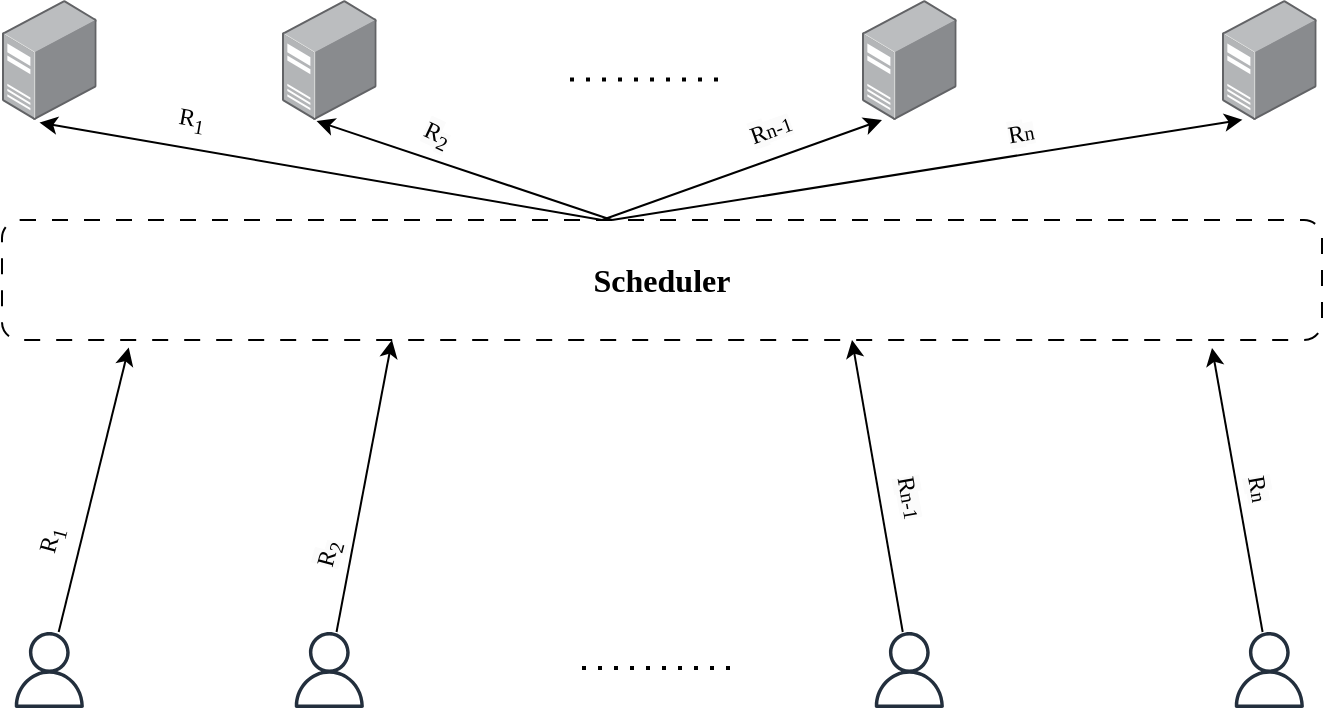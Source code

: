<mxfile version="24.6.2" type="github">
  <diagram name="第 1 页" id="n0l9_IGRnVCK7IY2CVSV">
    <mxGraphModel dx="2906" dy="1153" grid="1" gridSize="10" guides="1" tooltips="1" connect="1" arrows="1" fold="1" page="1" pageScale="1" pageWidth="827" pageHeight="1169" math="0" shadow="0">
      <root>
        <mxCell id="0" />
        <mxCell id="1" parent="0" />
        <mxCell id="gVyBX--V2GTejoInPmbf-11" value="" style="image;points=[];aspect=fixed;html=1;align=center;shadow=0;dashed=0;image=img/lib/allied_telesis/computer_and_terminals/Server_Desktop.svg;" parent="1" vertex="1">
          <mxGeometry x="100" y="250" width="47.33" height="60" as="geometry" />
        </mxCell>
        <mxCell id="gVyBX--V2GTejoInPmbf-12" value="" style="image;points=[];aspect=fixed;html=1;align=center;shadow=0;dashed=0;image=img/lib/allied_telesis/computer_and_terminals/Server_Desktop.svg;" parent="1" vertex="1">
          <mxGeometry x="530" y="250" width="47.33" height="60" as="geometry" />
        </mxCell>
        <mxCell id="gVyBX--V2GTejoInPmbf-13" value="" style="image;points=[];aspect=fixed;html=1;align=center;shadow=0;dashed=0;image=img/lib/allied_telesis/computer_and_terminals/Server_Desktop.svg;" parent="1" vertex="1">
          <mxGeometry x="240" y="250" width="47.33" height="60" as="geometry" />
        </mxCell>
        <mxCell id="gVyBX--V2GTejoInPmbf-14" value="" style="image;points=[];aspect=fixed;html=1;align=center;shadow=0;dashed=0;image=img/lib/allied_telesis/computer_and_terminals/Server_Desktop.svg;" parent="1" vertex="1">
          <mxGeometry x="710" y="250" width="47.33" height="60" as="geometry" />
        </mxCell>
        <mxCell id="gVyBX--V2GTejoInPmbf-15" value="" style="endArrow=none;dashed=1;html=1;dashPattern=1 3;strokeWidth=2;rounded=0;" parent="1" edge="1">
          <mxGeometry width="50" height="50" relative="1" as="geometry">
            <mxPoint x="390" y="584" as="sourcePoint" />
            <mxPoint x="470" y="584" as="targetPoint" />
          </mxGeometry>
        </mxCell>
        <mxCell id="gVyBX--V2GTejoInPmbf-16" value="&lt;b&gt;&lt;font face=&quot;Times New Roman&quot; style=&quot;font-size: 16px;&quot;&gt;Scheduler&lt;/font&gt;&lt;/b&gt;" style="rounded=1;whiteSpace=wrap;html=1;dashed=1;dashPattern=8 8;" parent="1" vertex="1">
          <mxGeometry x="100" y="360" width="660" height="60" as="geometry" />
        </mxCell>
        <mxCell id="gVyBX--V2GTejoInPmbf-19" value="" style="sketch=0;outlineConnect=0;fontColor=#232F3E;gradientColor=none;fillColor=#232F3D;strokeColor=none;dashed=0;verticalLabelPosition=bottom;verticalAlign=top;align=center;html=1;fontSize=12;fontStyle=0;aspect=fixed;pointerEvents=1;shape=mxgraph.aws4.user;" parent="1" vertex="1">
          <mxGeometry x="104.66" y="566" width="38" height="38" as="geometry" />
        </mxCell>
        <mxCell id="gVyBX--V2GTejoInPmbf-20" value="" style="sketch=0;outlineConnect=0;fontColor=#232F3E;gradientColor=none;fillColor=#232F3D;strokeColor=none;dashed=0;verticalLabelPosition=bottom;verticalAlign=top;align=center;html=1;fontSize=12;fontStyle=0;aspect=fixed;pointerEvents=1;shape=mxgraph.aws4.user;" parent="1" vertex="1">
          <mxGeometry x="244.66" y="566" width="38" height="38" as="geometry" />
        </mxCell>
        <mxCell id="gVyBX--V2GTejoInPmbf-22" value="" style="sketch=0;outlineConnect=0;fontColor=#232F3E;gradientColor=none;fillColor=#232F3D;strokeColor=none;dashed=0;verticalLabelPosition=bottom;verticalAlign=top;align=center;html=1;fontSize=12;fontStyle=0;aspect=fixed;pointerEvents=1;shape=mxgraph.aws4.user;" parent="1" vertex="1">
          <mxGeometry x="534.67" y="566" width="38" height="38" as="geometry" />
        </mxCell>
        <mxCell id="gVyBX--V2GTejoInPmbf-23" value="" style="sketch=0;outlineConnect=0;fontColor=#232F3E;gradientColor=none;fillColor=#232F3D;strokeColor=none;dashed=0;verticalLabelPosition=bottom;verticalAlign=top;align=center;html=1;fontSize=12;fontStyle=0;aspect=fixed;pointerEvents=1;shape=mxgraph.aws4.user;" parent="1" vertex="1">
          <mxGeometry x="714.67" y="566" width="38" height="38" as="geometry" />
        </mxCell>
        <mxCell id="gVyBX--V2GTejoInPmbf-24" value="" style="endArrow=none;dashed=1;html=1;dashPattern=1 3;strokeWidth=2;rounded=0;" parent="1" edge="1">
          <mxGeometry width="50" height="50" relative="1" as="geometry">
            <mxPoint x="384" y="289.8" as="sourcePoint" />
            <mxPoint x="464" y="289.8" as="targetPoint" />
          </mxGeometry>
        </mxCell>
        <mxCell id="gVyBX--V2GTejoInPmbf-25" value="" style="endArrow=classic;html=1;rounded=0;entryX=0.096;entryY=1.063;entryDx=0;entryDy=0;entryPerimeter=0;" parent="1" source="gVyBX--V2GTejoInPmbf-19" target="gVyBX--V2GTejoInPmbf-16" edge="1">
          <mxGeometry width="50" height="50" relative="1" as="geometry">
            <mxPoint x="120" y="566" as="sourcePoint" />
            <mxPoint x="170" y="516" as="targetPoint" />
          </mxGeometry>
        </mxCell>
        <mxCell id="gVyBX--V2GTejoInPmbf-26" value="" style="endArrow=classic;html=1;rounded=0;entryX=0.096;entryY=1.063;entryDx=0;entryDy=0;entryPerimeter=0;" parent="1" source="gVyBX--V2GTejoInPmbf-20" edge="1">
          <mxGeometry width="50" height="50" relative="1" as="geometry">
            <mxPoint x="260" y="562" as="sourcePoint" />
            <mxPoint x="295" y="420" as="targetPoint" />
          </mxGeometry>
        </mxCell>
        <mxCell id="gVyBX--V2GTejoInPmbf-27" value="" style="endArrow=classic;html=1;rounded=0;entryX=0.096;entryY=1.063;entryDx=0;entryDy=0;entryPerimeter=0;" parent="1" source="gVyBX--V2GTejoInPmbf-22" edge="1">
          <mxGeometry width="50" height="50" relative="1" as="geometry">
            <mxPoint x="490" y="562" as="sourcePoint" />
            <mxPoint x="525" y="420" as="targetPoint" />
          </mxGeometry>
        </mxCell>
        <mxCell id="gVyBX--V2GTejoInPmbf-28" value="" style="endArrow=classic;html=1;rounded=0;entryX=0.096;entryY=1.063;entryDx=0;entryDy=0;entryPerimeter=0;" parent="1" source="gVyBX--V2GTejoInPmbf-23" edge="1">
          <mxGeometry width="50" height="50" relative="1" as="geometry">
            <mxPoint x="670" y="566" as="sourcePoint" />
            <mxPoint x="705" y="424" as="targetPoint" />
          </mxGeometry>
        </mxCell>
        <mxCell id="gVyBX--V2GTejoInPmbf-29" value="&lt;font face=&quot;Times New Roman&quot;&gt;R&lt;sub&gt;1&lt;/sub&gt;&lt;/font&gt;" style="text;strokeColor=none;align=center;fillColor=none;html=1;verticalAlign=middle;whiteSpace=wrap;rounded=0;rotation=-75;" parent="1" vertex="1">
          <mxGeometry x="100" y="510" width="50" height="20" as="geometry" />
        </mxCell>
        <mxCell id="gVyBX--V2GTejoInPmbf-30" value="&lt;span style=&quot;color: rgb(0, 0, 0); font-family: &amp;quot;Times New Roman&amp;quot;; font-size: 12px; font-style: normal; font-variant-ligatures: normal; font-variant-caps: normal; font-weight: 400; letter-spacing: normal; orphans: 2; text-align: center; text-indent: 0px; text-transform: none; widows: 2; word-spacing: 0px; -webkit-text-stroke-width: 0px; background-color: rgb(251, 251, 251); text-decoration-thickness: initial; text-decoration-style: initial; text-decoration-color: initial; float: none; display: inline !important;&quot;&gt;R&lt;/span&gt;&lt;sub style=&quot;border-color: var(--border-color); color: rgb(0, 0, 0); font-family: &amp;quot;Times New Roman&amp;quot;; font-style: normal; font-variant-ligatures: normal; font-variant-caps: normal; font-weight: 400; letter-spacing: normal; orphans: 2; text-align: center; text-indent: 0px; text-transform: none; widows: 2; word-spacing: 0px; -webkit-text-stroke-width: 0px; background-color: rgb(251, 251, 251); text-decoration-thickness: initial; text-decoration-style: initial; text-decoration-color: initial;&quot;&gt;2&lt;/sub&gt;" style="text;whiteSpace=wrap;html=1;rotation=-75;" parent="1" vertex="1">
          <mxGeometry x="238.67" y="500.0" width="50" height="20" as="geometry" />
        </mxCell>
        <mxCell id="gVyBX--V2GTejoInPmbf-31" value="&lt;span style=&quot;color: rgb(0, 0, 0); font-family: &amp;quot;Times New Roman&amp;quot;; font-size: 12px; font-style: normal; font-variant-ligatures: normal; font-variant-caps: normal; font-weight: 400; letter-spacing: normal; orphans: 2; text-align: center; text-indent: 0px; text-transform: none; widows: 2; word-spacing: 0px; -webkit-text-stroke-width: 0px; background-color: rgb(251, 251, 251); text-decoration-thickness: initial; text-decoration-style: initial; text-decoration-color: initial; float: none; display: inline !important;&quot;&gt;R&lt;/span&gt;&lt;span style=&quot;color: rgb(0, 0, 0); font-family: &amp;quot;Times New Roman&amp;quot;; font-style: normal; font-variant-ligatures: normal; font-variant-caps: normal; font-weight: 400; letter-spacing: normal; orphans: 2; text-align: center; text-indent: 0px; text-transform: none; widows: 2; word-spacing: 0px; -webkit-text-stroke-width: 0px; background-color: rgb(251, 251, 251); text-decoration-thickness: initial; text-decoration-style: initial; text-decoration-color: initial; float: none; display: inline !important; font-size: 10px;&quot;&gt;n-1&lt;/span&gt;" style="text;whiteSpace=wrap;html=1;rotation=80;" parent="1" vertex="1">
          <mxGeometry x="534.67" y="500" width="50" height="20" as="geometry" />
        </mxCell>
        <mxCell id="gVyBX--V2GTejoInPmbf-32" value="&lt;span style=&quot;color: rgb(0, 0, 0); font-family: &amp;quot;Times New Roman&amp;quot;; font-size: 12px; font-style: normal; font-variant-ligatures: normal; font-variant-caps: normal; font-weight: 400; letter-spacing: normal; orphans: 2; text-align: center; text-indent: 0px; text-transform: none; widows: 2; word-spacing: 0px; -webkit-text-stroke-width: 0px; background-color: rgb(251, 251, 251); text-decoration-thickness: initial; text-decoration-style: initial; text-decoration-color: initial; float: none; display: inline !important;&quot;&gt;R&lt;/span&gt;&lt;span style=&quot;color: rgb(0, 0, 0); font-family: &amp;quot;Times New Roman&amp;quot;; font-style: normal; font-variant-ligatures: normal; font-variant-caps: normal; font-weight: 400; letter-spacing: normal; orphans: 2; text-align: center; text-indent: 0px; text-transform: none; widows: 2; word-spacing: 0px; -webkit-text-stroke-width: 0px; background-color: rgb(251, 251, 251); text-decoration-thickness: initial; text-decoration-style: initial; text-decoration-color: initial; float: none; display: inline !important; font-size: 10px;&quot;&gt;n&lt;/span&gt;" style="text;whiteSpace=wrap;html=1;rotation=80;" parent="1" vertex="1">
          <mxGeometry x="710.0" y="500" width="50" height="20" as="geometry" />
        </mxCell>
        <mxCell id="gVyBX--V2GTejoInPmbf-33" value="" style="endArrow=classic;html=1;rounded=0;entryX=0.396;entryY=1.021;entryDx=0;entryDy=0;entryPerimeter=0;" parent="1" target="gVyBX--V2GTejoInPmbf-11" edge="1">
          <mxGeometry width="50" height="50" relative="1" as="geometry">
            <mxPoint x="400" y="360" as="sourcePoint" />
            <mxPoint x="420" y="310" as="targetPoint" />
          </mxGeometry>
        </mxCell>
        <mxCell id="gVyBX--V2GTejoInPmbf-34" value="" style="endArrow=classic;html=1;rounded=0;entryX=0.365;entryY=1.009;entryDx=0;entryDy=0;entryPerimeter=0;" parent="1" target="gVyBX--V2GTejoInPmbf-13" edge="1">
          <mxGeometry width="50" height="50" relative="1" as="geometry">
            <mxPoint x="405" y="360" as="sourcePoint" />
            <mxPoint x="455" y="310" as="targetPoint" />
          </mxGeometry>
        </mxCell>
        <mxCell id="gVyBX--V2GTejoInPmbf-36" value="" style="endArrow=classic;html=1;rounded=0;entryX=0.216;entryY=0.997;entryDx=0;entryDy=0;entryPerimeter=0;" parent="1" target="gVyBX--V2GTejoInPmbf-14" edge="1">
          <mxGeometry width="50" height="50" relative="1" as="geometry">
            <mxPoint x="405" y="360" as="sourcePoint" />
            <mxPoint x="455" y="310" as="targetPoint" />
          </mxGeometry>
        </mxCell>
        <mxCell id="gVyBX--V2GTejoInPmbf-37" value="&lt;font face=&quot;Times New Roman&quot;&gt;R&lt;sub&gt;1&lt;/sub&gt;&lt;/font&gt;" style="text;strokeColor=none;align=center;fillColor=none;html=1;verticalAlign=middle;whiteSpace=wrap;rounded=0;rotation=10;" parent="1" vertex="1">
          <mxGeometry x="170" y="300" width="50" height="20" as="geometry" />
        </mxCell>
        <mxCell id="gVyBX--V2GTejoInPmbf-39" value="&lt;span style=&quot;color: rgb(0, 0, 0); font-family: &amp;quot;Times New Roman&amp;quot;; font-size: 12px; font-style: normal; font-variant-ligatures: normal; font-variant-caps: normal; font-weight: 400; letter-spacing: normal; orphans: 2; text-align: center; text-indent: 0px; text-transform: none; widows: 2; word-spacing: 0px; -webkit-text-stroke-width: 0px; background-color: rgb(251, 251, 251); text-decoration-thickness: initial; text-decoration-style: initial; text-decoration-color: initial; float: none; display: inline !important;&quot;&gt;R&lt;/span&gt;&lt;sub style=&quot;border-color: var(--border-color); color: rgb(0, 0, 0); font-family: &amp;quot;Times New Roman&amp;quot;; font-style: normal; font-variant-ligatures: normal; font-variant-caps: normal; font-weight: 400; letter-spacing: normal; orphans: 2; text-align: center; text-indent: 0px; text-transform: none; widows: 2; word-spacing: 0px; -webkit-text-stroke-width: 0px; background-color: rgb(251, 251, 251); text-decoration-thickness: initial; text-decoration-style: initial; text-decoration-color: initial;&quot;&gt;2&lt;/sub&gt;" style="text;whiteSpace=wrap;html=1;rotation=25;" parent="1" vertex="1">
          <mxGeometry x="310" y="310.0" width="50" height="20" as="geometry" />
        </mxCell>
        <mxCell id="gVyBX--V2GTejoInPmbf-41" value="&lt;span style=&quot;color: rgb(0, 0, 0); font-family: &amp;quot;Times New Roman&amp;quot;; font-size: 12px; font-style: normal; font-variant-ligatures: normal; font-variant-caps: normal; font-weight: 400; letter-spacing: normal; orphans: 2; text-align: center; text-indent: 0px; text-transform: none; widows: 2; word-spacing: 0px; -webkit-text-stroke-width: 0px; background-color: rgb(251, 251, 251); text-decoration-thickness: initial; text-decoration-style: initial; text-decoration-color: initial; float: none; display: inline !important;&quot;&gt;R&lt;/span&gt;&lt;span style=&quot;color: rgb(0, 0, 0); font-family: &amp;quot;Times New Roman&amp;quot;; font-style: normal; font-variant-ligatures: normal; font-variant-caps: normal; font-weight: 400; letter-spacing: normal; orphans: 2; text-align: center; text-indent: 0px; text-transform: none; widows: 2; word-spacing: 0px; -webkit-text-stroke-width: 0px; background-color: rgb(251, 251, 251); text-decoration-thickness: initial; text-decoration-style: initial; text-decoration-color: initial; float: none; display: inline !important; font-size: 10px;&quot;&gt;n&lt;/span&gt;" style="text;whiteSpace=wrap;html=1;rotation=-10;" parent="1" vertex="1">
          <mxGeometry x="600.15" y="301.74" width="30" height="20" as="geometry" />
        </mxCell>
        <mxCell id="yEgJsQ_dM7RYlMUZU5Iq-1" value="" style="endArrow=classic;html=1;rounded=0;entryX=0.211;entryY=1;entryDx=0;entryDy=0;entryPerimeter=0;" edge="1" parent="1" target="gVyBX--V2GTejoInPmbf-12">
          <mxGeometry width="50" height="50" relative="1" as="geometry">
            <mxPoint x="400" y="360" as="sourcePoint" />
            <mxPoint x="450" y="310" as="targetPoint" />
          </mxGeometry>
        </mxCell>
        <mxCell id="yEgJsQ_dM7RYlMUZU5Iq-2" value="&lt;span style=&quot;color: rgb(0, 0, 0); font-family: &amp;quot;Times New Roman&amp;quot;; font-size: 12px; font-style: normal; font-variant-ligatures: normal; font-variant-caps: normal; font-weight: 400; letter-spacing: normal; orphans: 2; text-align: center; text-indent: 0px; text-transform: none; widows: 2; word-spacing: 0px; -webkit-text-stroke-width: 0px; background-color: rgb(251, 251, 251); text-decoration-thickness: initial; text-decoration-style: initial; text-decoration-color: initial; float: none; display: inline !important;&quot;&gt;R&lt;/span&gt;&lt;span style=&quot;color: rgb(0, 0, 0); font-family: &amp;quot;Times New Roman&amp;quot;; font-style: normal; font-variant-ligatures: normal; font-variant-caps: normal; font-weight: 400; letter-spacing: normal; orphans: 2; text-align: center; text-indent: 0px; text-transform: none; widows: 2; word-spacing: 0px; -webkit-text-stroke-width: 0px; background-color: rgb(251, 251, 251); text-decoration-thickness: initial; text-decoration-style: initial; text-decoration-color: initial; float: none; display: inline !important; font-size: 10px;&quot;&gt;n-1&lt;/span&gt;" style="text;whiteSpace=wrap;html=1;rotation=-20;" vertex="1" parent="1">
          <mxGeometry x="470" y="300" width="30" height="20" as="geometry" />
        </mxCell>
      </root>
    </mxGraphModel>
  </diagram>
</mxfile>
